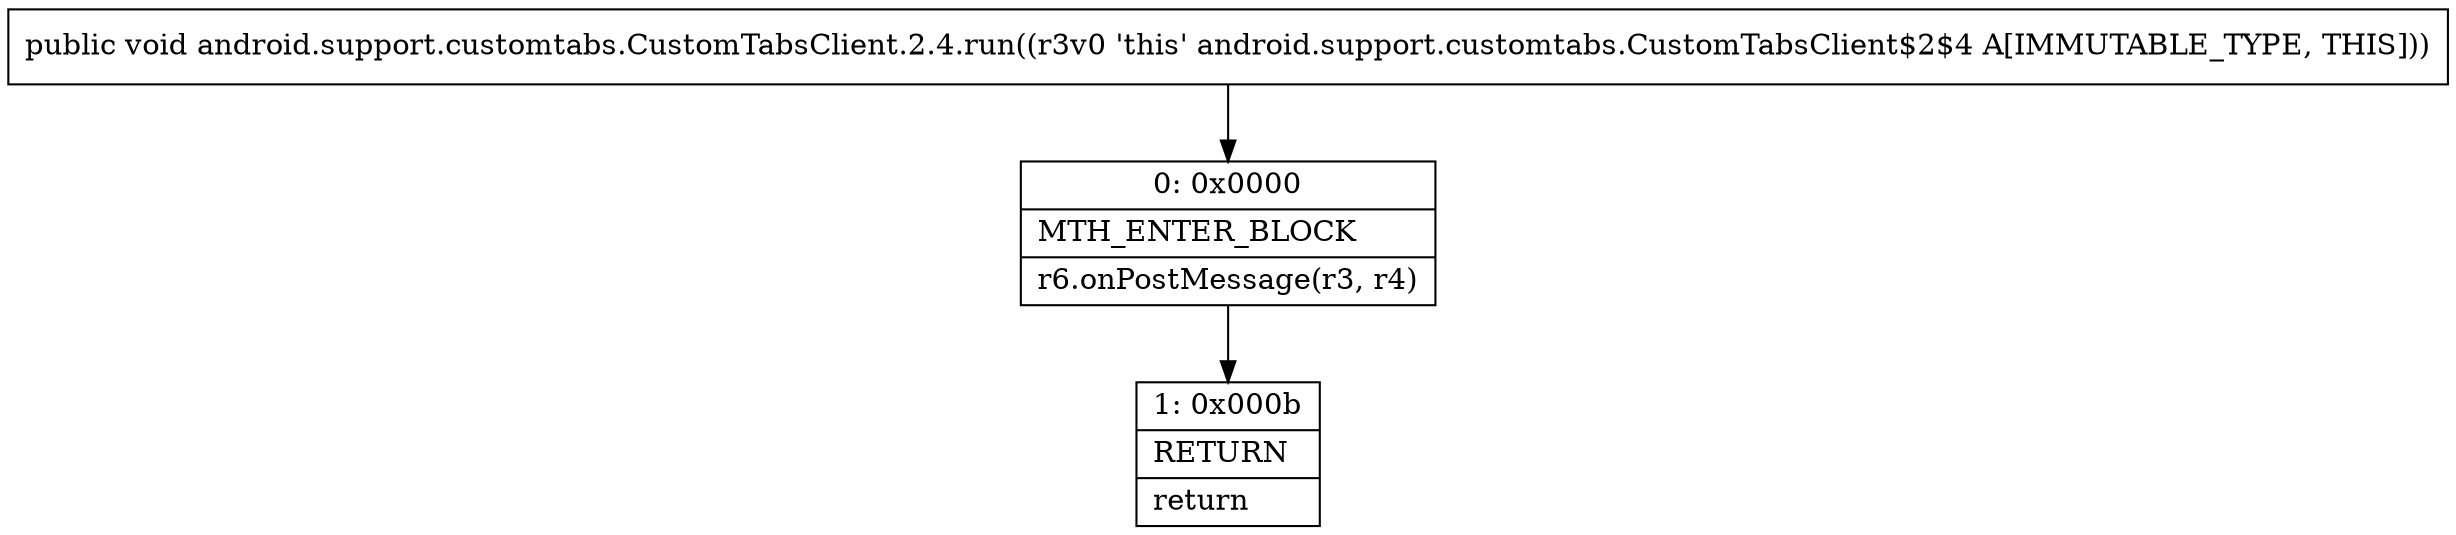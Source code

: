 digraph "CFG forandroid.support.customtabs.CustomTabsClient.2.4.run()V" {
Node_0 [shape=record,label="{0\:\ 0x0000|MTH_ENTER_BLOCK\l|r6.onPostMessage(r3, r4)\l}"];
Node_1 [shape=record,label="{1\:\ 0x000b|RETURN\l|return\l}"];
MethodNode[shape=record,label="{public void android.support.customtabs.CustomTabsClient.2.4.run((r3v0 'this' android.support.customtabs.CustomTabsClient$2$4 A[IMMUTABLE_TYPE, THIS])) }"];
MethodNode -> Node_0;
Node_0 -> Node_1;
}

